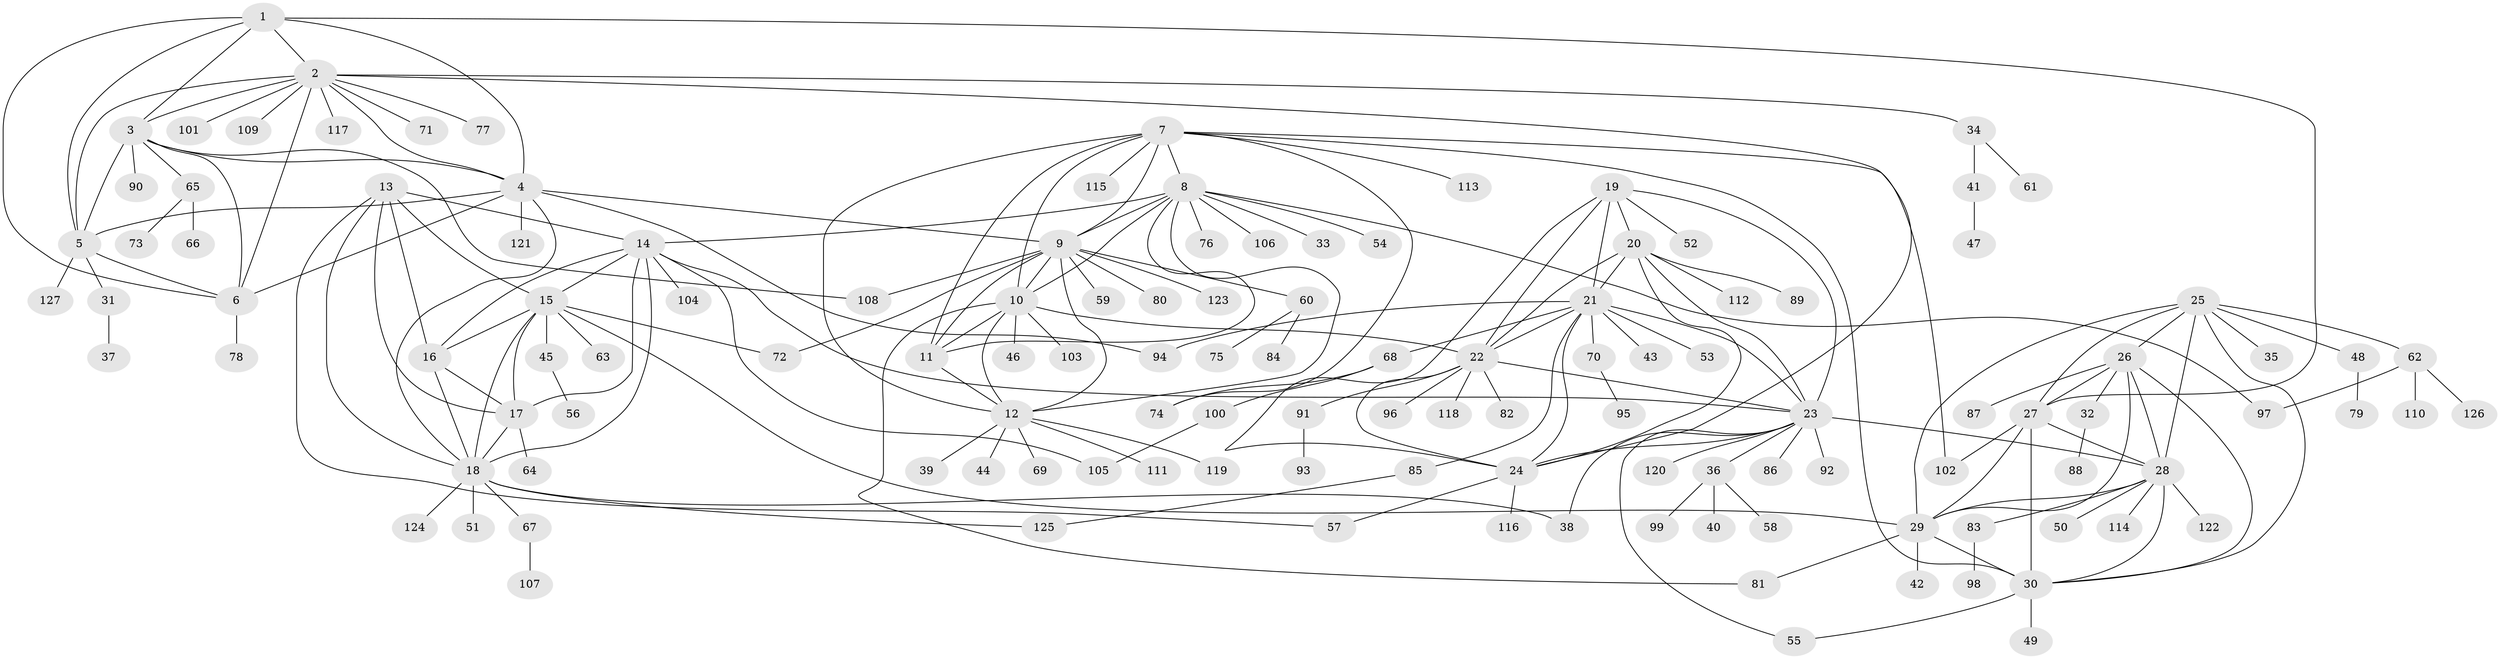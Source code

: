 // Generated by graph-tools (version 1.1) at 2025/15/03/09/25 04:15:47]
// undirected, 127 vertices, 194 edges
graph export_dot {
graph [start="1"]
  node [color=gray90,style=filled];
  1;
  2;
  3;
  4;
  5;
  6;
  7;
  8;
  9;
  10;
  11;
  12;
  13;
  14;
  15;
  16;
  17;
  18;
  19;
  20;
  21;
  22;
  23;
  24;
  25;
  26;
  27;
  28;
  29;
  30;
  31;
  32;
  33;
  34;
  35;
  36;
  37;
  38;
  39;
  40;
  41;
  42;
  43;
  44;
  45;
  46;
  47;
  48;
  49;
  50;
  51;
  52;
  53;
  54;
  55;
  56;
  57;
  58;
  59;
  60;
  61;
  62;
  63;
  64;
  65;
  66;
  67;
  68;
  69;
  70;
  71;
  72;
  73;
  74;
  75;
  76;
  77;
  78;
  79;
  80;
  81;
  82;
  83;
  84;
  85;
  86;
  87;
  88;
  89;
  90;
  91;
  92;
  93;
  94;
  95;
  96;
  97;
  98;
  99;
  100;
  101;
  102;
  103;
  104;
  105;
  106;
  107;
  108;
  109;
  110;
  111;
  112;
  113;
  114;
  115;
  116;
  117;
  118;
  119;
  120;
  121;
  122;
  123;
  124;
  125;
  126;
  127;
  1 -- 2;
  1 -- 3;
  1 -- 4;
  1 -- 5;
  1 -- 6;
  1 -- 27;
  2 -- 3;
  2 -- 4;
  2 -- 5;
  2 -- 6;
  2 -- 24;
  2 -- 34;
  2 -- 71;
  2 -- 77;
  2 -- 101;
  2 -- 109;
  2 -- 117;
  3 -- 4;
  3 -- 5;
  3 -- 6;
  3 -- 65;
  3 -- 90;
  3 -- 108;
  4 -- 5;
  4 -- 6;
  4 -- 9;
  4 -- 18;
  4 -- 94;
  4 -- 121;
  5 -- 6;
  5 -- 31;
  5 -- 127;
  6 -- 78;
  7 -- 8;
  7 -- 9;
  7 -- 10;
  7 -- 11;
  7 -- 12;
  7 -- 30;
  7 -- 74;
  7 -- 102;
  7 -- 113;
  7 -- 115;
  8 -- 9;
  8 -- 10;
  8 -- 11;
  8 -- 12;
  8 -- 14;
  8 -- 33;
  8 -- 54;
  8 -- 76;
  8 -- 97;
  8 -- 106;
  9 -- 10;
  9 -- 11;
  9 -- 12;
  9 -- 59;
  9 -- 60;
  9 -- 72;
  9 -- 80;
  9 -- 108;
  9 -- 123;
  10 -- 11;
  10 -- 12;
  10 -- 22;
  10 -- 46;
  10 -- 81;
  10 -- 103;
  11 -- 12;
  12 -- 39;
  12 -- 44;
  12 -- 69;
  12 -- 111;
  12 -- 119;
  13 -- 14;
  13 -- 15;
  13 -- 16;
  13 -- 17;
  13 -- 18;
  13 -- 57;
  14 -- 15;
  14 -- 16;
  14 -- 17;
  14 -- 18;
  14 -- 23;
  14 -- 104;
  14 -- 105;
  15 -- 16;
  15 -- 17;
  15 -- 18;
  15 -- 29;
  15 -- 45;
  15 -- 63;
  15 -- 72;
  16 -- 17;
  16 -- 18;
  17 -- 18;
  17 -- 64;
  18 -- 38;
  18 -- 51;
  18 -- 67;
  18 -- 124;
  18 -- 125;
  19 -- 20;
  19 -- 21;
  19 -- 22;
  19 -- 23;
  19 -- 24;
  19 -- 52;
  20 -- 21;
  20 -- 22;
  20 -- 23;
  20 -- 24;
  20 -- 89;
  20 -- 112;
  21 -- 22;
  21 -- 23;
  21 -- 24;
  21 -- 43;
  21 -- 53;
  21 -- 68;
  21 -- 70;
  21 -- 85;
  21 -- 94;
  22 -- 23;
  22 -- 24;
  22 -- 82;
  22 -- 91;
  22 -- 96;
  22 -- 118;
  23 -- 24;
  23 -- 28;
  23 -- 36;
  23 -- 38;
  23 -- 55;
  23 -- 86;
  23 -- 92;
  23 -- 120;
  24 -- 57;
  24 -- 116;
  25 -- 26;
  25 -- 27;
  25 -- 28;
  25 -- 29;
  25 -- 30;
  25 -- 35;
  25 -- 48;
  25 -- 62;
  26 -- 27;
  26 -- 28;
  26 -- 29;
  26 -- 30;
  26 -- 32;
  26 -- 87;
  27 -- 28;
  27 -- 29;
  27 -- 30;
  27 -- 102;
  28 -- 29;
  28 -- 30;
  28 -- 50;
  28 -- 83;
  28 -- 114;
  28 -- 122;
  29 -- 30;
  29 -- 42;
  29 -- 81;
  30 -- 49;
  30 -- 55;
  31 -- 37;
  32 -- 88;
  34 -- 41;
  34 -- 61;
  36 -- 40;
  36 -- 58;
  36 -- 99;
  41 -- 47;
  45 -- 56;
  48 -- 79;
  60 -- 75;
  60 -- 84;
  62 -- 97;
  62 -- 110;
  62 -- 126;
  65 -- 66;
  65 -- 73;
  67 -- 107;
  68 -- 74;
  68 -- 100;
  70 -- 95;
  83 -- 98;
  85 -- 125;
  91 -- 93;
  100 -- 105;
}
